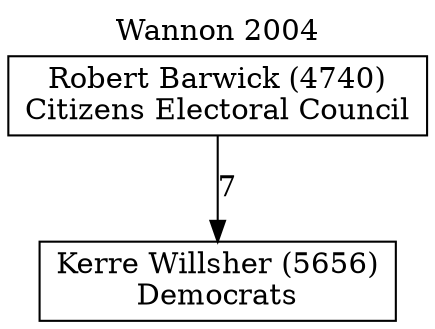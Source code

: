 // House preference flow
digraph "Kerre Willsher (5656)_Wannon_2004" {
	graph [label="Wannon 2004" labelloc=t mclimit=10]
	node [shape=box]
	"Kerre Willsher (5656)" [label="Kerre Willsher (5656)
Democrats"]
	"Robert Barwick (4740)" [label="Robert Barwick (4740)
Citizens Electoral Council"]
	"Robert Barwick (4740)" -> "Kerre Willsher (5656)" [label=7]
}
